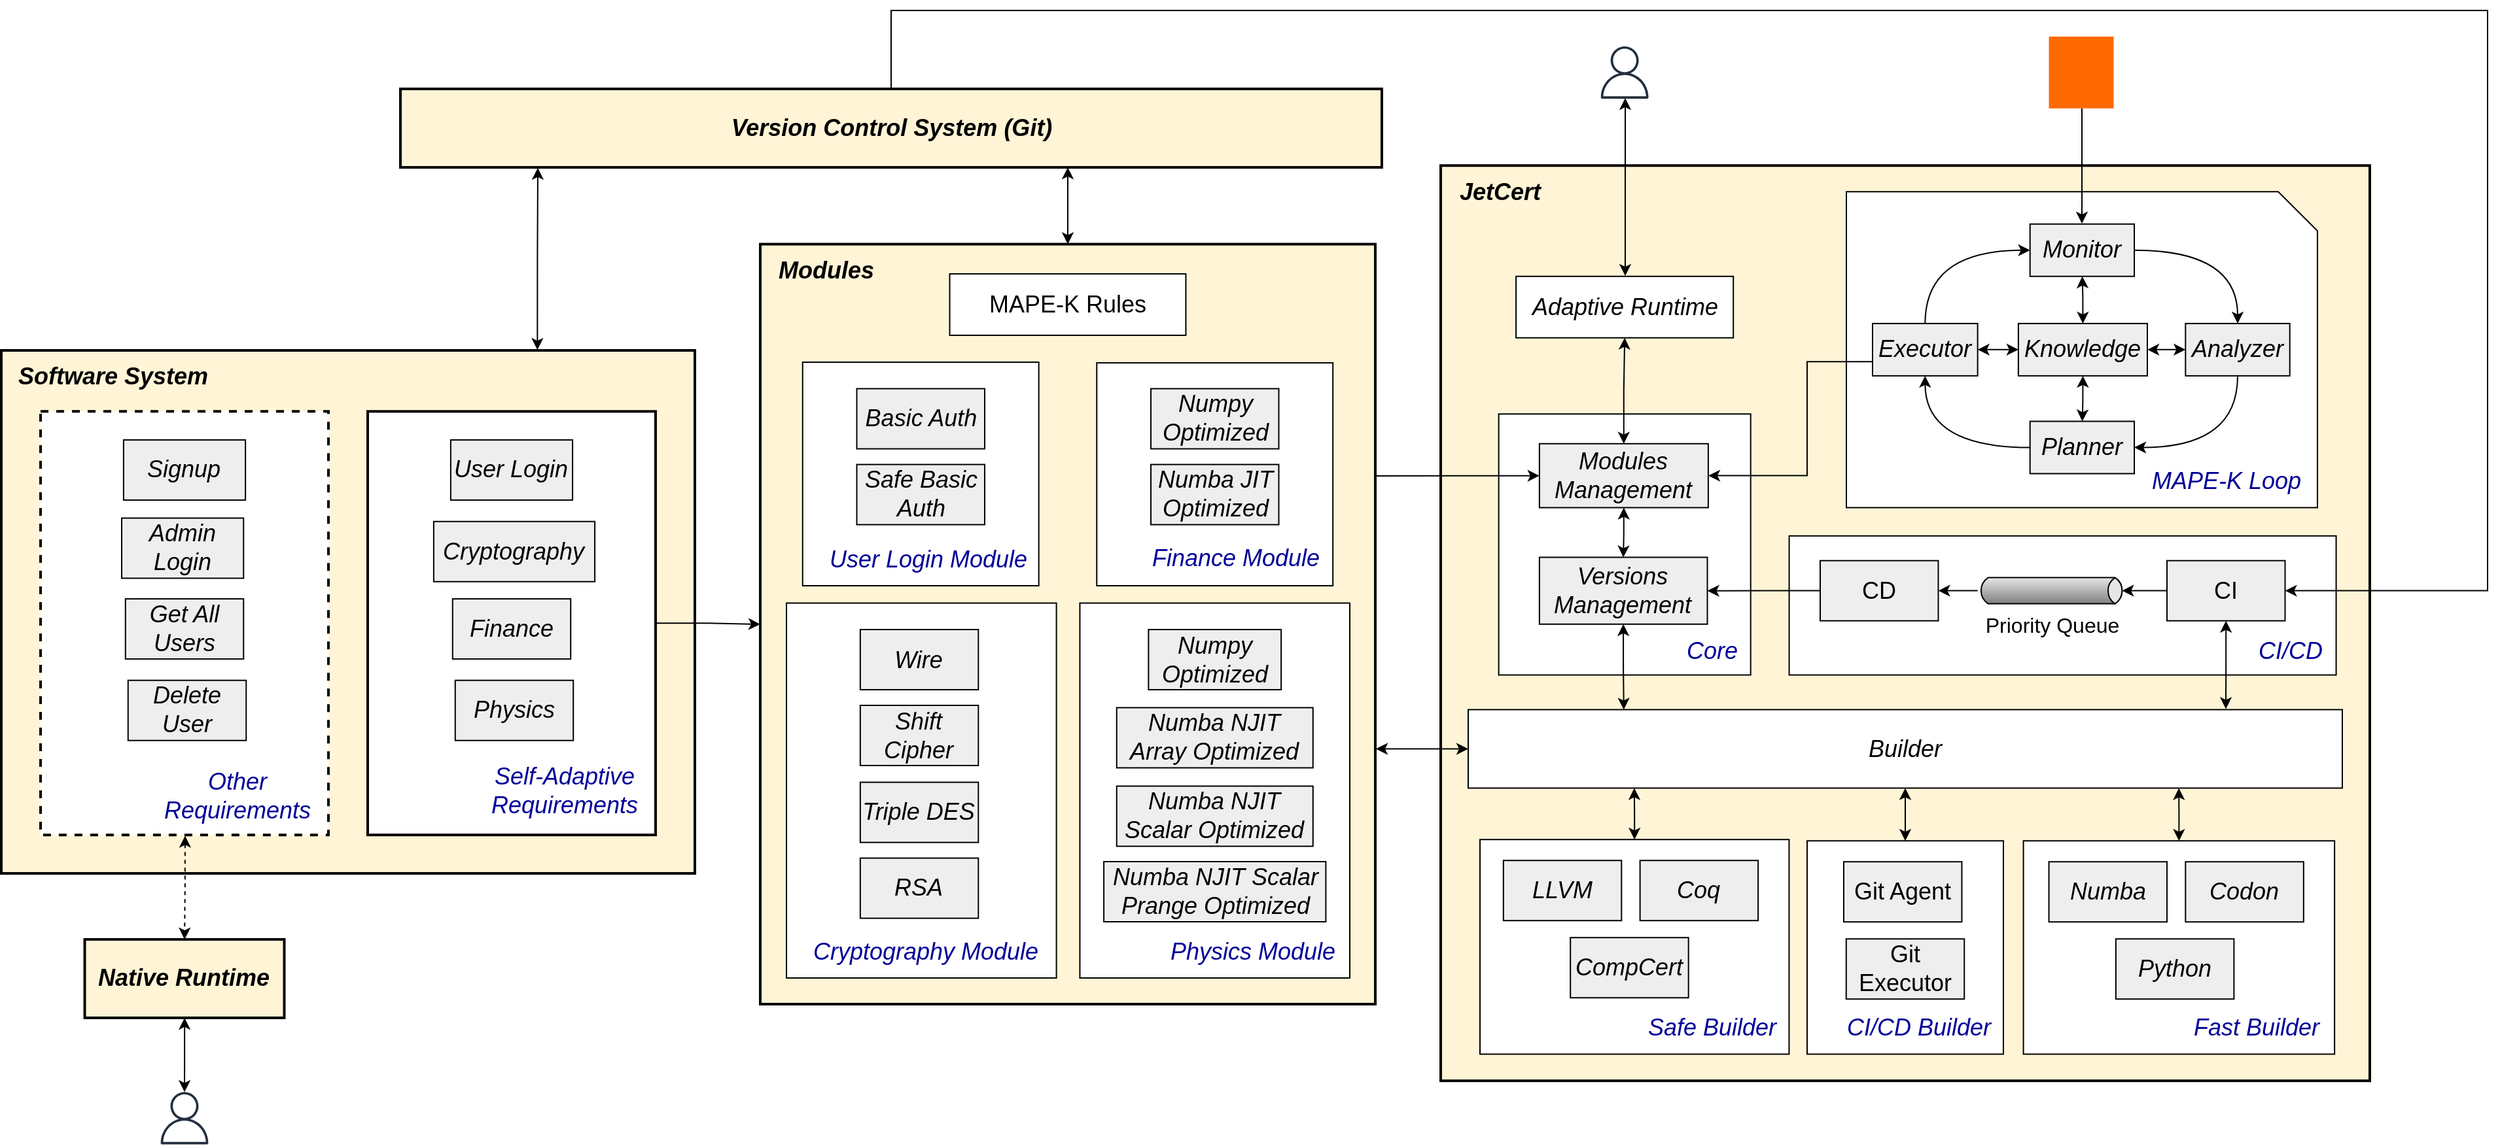 <mxfile version="26.1.1">
  <diagram name="Page-1" id="ZFVRr7OpjtKKJH29cP2N">
    <mxGraphModel dx="3139" dy="2335" grid="1" gridSize="10" guides="1" tooltips="1" connect="1" arrows="1" fold="1" page="1" pageScale="1" pageWidth="850" pageHeight="1100" math="0" shadow="0">
      <root>
        <mxCell id="0" />
        <mxCell id="1" parent="0" />
        <mxCell id="-ydNmQB9zM_-2W_fWb3f-100" style="edgeStyle=orthogonalEdgeStyle;rounded=0;orthogonalLoop=1;jettySize=auto;html=1;entryX=0.14;entryY=1.007;entryDx=0;entryDy=0;entryPerimeter=0;startArrow=classic;startFill=1;exitX=0.773;exitY=-0.001;exitDx=0;exitDy=0;exitPerimeter=0;" parent="1" source="7SUzxIseQcVDFoDJgZ21-4" target="-ydNmQB9zM_-2W_fWb3f-50" edge="1">
          <mxGeometry relative="1" as="geometry" />
        </mxCell>
        <mxCell id="7SUzxIseQcVDFoDJgZ21-4" value="" style="rounded=0;whiteSpace=wrap;html=1;strokeWidth=2;fillColor=#fff5d6;strokeColor=#000000;" parent="1" vertex="1">
          <mxGeometry x="-730" y="10" width="530" height="400" as="geometry" />
        </mxCell>
        <mxCell id="7SUzxIseQcVDFoDJgZ21-5" value="&lt;font style=&quot;font-size: 18px;&quot;&gt;&lt;b style=&quot;&quot;&gt;&lt;i style=&quot;&quot;&gt;Software System&lt;/i&gt;&lt;/b&gt;&lt;/font&gt;" style="text;html=1;align=center;verticalAlign=middle;resizable=0;points=[];autosize=1;strokeColor=none;fillColor=none;" parent="1" vertex="1">
          <mxGeometry x="-730" y="10.0" width="170" height="40" as="geometry" />
        </mxCell>
        <mxCell id="nUs16ag-8KY5u_Jwet5G-22" value="" style="rounded=0;whiteSpace=wrap;html=1;fillColor=#FFF5D6;strokeWidth=2;" parent="1" vertex="1">
          <mxGeometry x="-150" y="-71.25" width="470" height="581.25" as="geometry" />
        </mxCell>
        <mxCell id="nUs16ag-8KY5u_Jwet5G-24" value="&lt;font style=&quot;font-size: 18px;&quot;&gt;&lt;b style=&quot;&quot;&gt;&lt;i style=&quot;&quot;&gt;Modules&lt;/i&gt;&lt;/b&gt;&lt;/font&gt;" style="text;html=1;align=center;verticalAlign=middle;resizable=0;points=[];autosize=1;strokeColor=none;fillColor=none;" parent="1" vertex="1">
          <mxGeometry x="-150" y="-71.25" width="100" height="40" as="geometry" />
        </mxCell>
        <mxCell id="nUs16ag-8KY5u_Jwet5G-88" value="" style="rounded=0;whiteSpace=wrap;html=1;" parent="1" vertex="1">
          <mxGeometry x="107.15" y="19.52" width="180.46" height="170.48" as="geometry" />
        </mxCell>
        <mxCell id="nUs16ag-8KY5u_Jwet5G-89" value="&lt;i style=&quot;&quot;&gt;&lt;font style=&quot;font-size: 18px;&quot;&gt;Numpy Optimized&lt;/font&gt;&lt;/i&gt;" style="html=1;dropTarget=0;whiteSpace=wrap;fillColor=#EEEEEE;" parent="1" vertex="1">
          <mxGeometry x="148.51" y="39.27" width="97.74" height="46" as="geometry" />
        </mxCell>
        <mxCell id="nUs16ag-8KY5u_Jwet5G-90" value="&lt;i&gt;&lt;font style=&quot;font-size: 18px;&quot;&gt;Numba JIT Optimized&lt;/font&gt;&lt;/i&gt;" style="html=1;dropTarget=0;whiteSpace=wrap;fillColor=#EEEEEE;" parent="1" vertex="1">
          <mxGeometry x="148.51" y="97.27" width="97.74" height="46" as="geometry" />
        </mxCell>
        <mxCell id="nUs16ag-8KY5u_Jwet5G-91" value="&lt;font color=&quot;#000099&quot; style=&quot;font-size: 18px;&quot;&gt;&lt;i style=&quot;&quot;&gt;Finance Module&lt;/i&gt;&lt;/font&gt;" style="text;html=1;align=center;verticalAlign=middle;resizable=0;points=[];autosize=1;strokeColor=none;fillColor=none;" parent="1" vertex="1">
          <mxGeometry x="137.62" y="148.99" width="150" height="40" as="geometry" />
        </mxCell>
        <mxCell id="48fDKb3yu4CFOlkJPKU8-24" value="&lt;font style=&quot;font-size: 18px;&quot;&gt;MAPE-K Rules&lt;/font&gt;" style="rounded=0;whiteSpace=wrap;html=1;" parent="1" vertex="1">
          <mxGeometry x="-5.23" y="-48.54" width="180.46" height="47" as="geometry" />
        </mxCell>
        <mxCell id="NnZYRGLzejtgDi9ghLFj-72" style="edgeStyle=orthogonalEdgeStyle;rounded=0;orthogonalLoop=1;jettySize=auto;html=1;" parent="1" source="NnZYRGLzejtgDi9ghLFj-1" target="nUs16ag-8KY5u_Jwet5G-22" edge="1">
          <mxGeometry relative="1" as="geometry" />
        </mxCell>
        <mxCell id="NnZYRGLzejtgDi9ghLFj-1" value="" style="rounded=0;whiteSpace=wrap;html=1;strokeWidth=2;" parent="1" vertex="1">
          <mxGeometry x="-450" y="56.66" width="220" height="323.94" as="geometry" />
        </mxCell>
        <mxCell id="NnZYRGLzejtgDi9ghLFj-4" value="&lt;i&gt;&lt;font style=&quot;font-size: 18px;&quot;&gt;User Login&lt;/font&gt;&lt;/i&gt;" style="html=1;dropTarget=0;whiteSpace=wrap;fillColor=#EEEEEE;" parent="1" vertex="1">
          <mxGeometry x="-386.56" y="78.47" width="93.12" height="46" as="geometry" />
        </mxCell>
        <mxCell id="NnZYRGLzejtgDi9ghLFj-5" value="&lt;i&gt;&lt;font style=&quot;font-size: 18px;&quot;&gt;Cryptography&lt;/font&gt;&lt;/i&gt;" style="html=1;dropTarget=0;whiteSpace=wrap;fillColor=#EEEEEE;" parent="1" vertex="1">
          <mxGeometry x="-399.56" y="140.87" width="123.12" height="46" as="geometry" />
        </mxCell>
        <mxCell id="NnZYRGLzejtgDi9ghLFj-11" value="&lt;i style=&quot;&quot;&gt;&lt;font style=&quot;font-size: 18px;&quot;&gt;Finance&lt;/font&gt;&lt;/i&gt;" style="html=1;dropTarget=0;whiteSpace=wrap;fillColor=#EEEEEE;" parent="1" vertex="1">
          <mxGeometry x="-385.12" y="200.03" width="90.24" height="46" as="geometry" />
        </mxCell>
        <mxCell id="NnZYRGLzejtgDi9ghLFj-12" value="&lt;i&gt;&lt;font style=&quot;font-size: 18px;&quot;&gt;Physics&lt;/font&gt;&lt;/i&gt;" style="html=1;dropTarget=0;whiteSpace=wrap;fillColor=#EEEEEE;" parent="1" vertex="1">
          <mxGeometry x="-383.12" y="262.35" width="90.24" height="46" as="geometry" />
        </mxCell>
        <mxCell id="NnZYRGLzejtgDi9ghLFj-35" value="&lt;font style=&quot;font-size: 18px;&quot;&gt;&lt;font color=&quot;#000099&quot;&gt;&lt;i style=&quot;&quot;&gt;Self-Adaptive&lt;/i&gt;&lt;/font&gt;&lt;/font&gt;&lt;div&gt;&lt;font style=&quot;font-size: 18px;&quot;&gt;&lt;font color=&quot;#000099&quot;&gt;&lt;i style=&quot;&quot;&gt;Requirements&lt;/i&gt;&lt;/font&gt;&lt;/font&gt;&lt;/div&gt;" style="text;html=1;align=center;verticalAlign=middle;resizable=0;points=[];autosize=1;strokeColor=none;fillColor=none;" parent="1" vertex="1">
          <mxGeometry x="-370" y="317.35" width="140" height="60" as="geometry" />
        </mxCell>
        <mxCell id="K5gOMNAxIlGWHmhBvM_P-454" style="edgeStyle=orthogonalEdgeStyle;rounded=0;orthogonalLoop=1;jettySize=auto;html=1;dashed=1;startArrow=classic;startFill=1;exitX=0.502;exitY=1.002;exitDx=0;exitDy=0;exitPerimeter=0;" parent="1" source="Wt7y5feLrQI746FMTBYX-1" target="K5gOMNAxIlGWHmhBvM_P-452" edge="1">
          <mxGeometry relative="1" as="geometry">
            <mxPoint x="-630" y="380.04" as="sourcePoint" />
          </mxGeometry>
        </mxCell>
        <mxCell id="NnZYRGLzejtgDi9ghLFj-61" value="" style="rounded=0;whiteSpace=wrap;html=1;" parent="1" vertex="1">
          <mxGeometry x="-129.99" y="203.25" width="206.3" height="286.75" as="geometry" />
        </mxCell>
        <mxCell id="NnZYRGLzejtgDi9ghLFj-62" value="&lt;i&gt;&lt;font style=&quot;font-size: 18px;&quot;&gt;Wire&lt;/font&gt;&lt;/i&gt;" style="html=1;dropTarget=0;whiteSpace=wrap;fillColor=#EEEEEE;" parent="1" vertex="1">
          <mxGeometry x="-73.58" y="223.5" width="90.24" height="46" as="geometry" />
        </mxCell>
        <mxCell id="NnZYRGLzejtgDi9ghLFj-63" value="&lt;i&gt;&lt;font style=&quot;font-size: 18px;&quot;&gt;Shift Cipher&lt;/font&gt;&lt;/i&gt;" style="html=1;dropTarget=0;whiteSpace=wrap;fillColor=#EEEEEE;" parent="1" vertex="1">
          <mxGeometry x="-73.58" y="281.5" width="90.24" height="46" as="geometry" />
        </mxCell>
        <mxCell id="NnZYRGLzejtgDi9ghLFj-64" value="&lt;font color=&quot;#000099&quot; style=&quot;font-size: 18px;&quot;&gt;&lt;i style=&quot;&quot;&gt;Cryptography Module&lt;/i&gt;&lt;/font&gt;" style="text;html=1;align=center;verticalAlign=middle;resizable=0;points=[];autosize=1;strokeColor=none;fillColor=none;" parent="1" vertex="1">
          <mxGeometry x="-123.69" y="450.0" width="200" height="40" as="geometry" />
        </mxCell>
        <mxCell id="NnZYRGLzejtgDi9ghLFj-65" value="&lt;i&gt;&lt;font style=&quot;font-size: 18px;&quot;&gt;Triple DES&lt;/font&gt;&lt;/i&gt;" style="html=1;dropTarget=0;whiteSpace=wrap;fillColor=#EEEEEE;" parent="1" vertex="1">
          <mxGeometry x="-73.58" y="340.31" width="90.24" height="46" as="geometry" />
        </mxCell>
        <mxCell id="NnZYRGLzejtgDi9ghLFj-66" value="&lt;i&gt;&lt;font style=&quot;font-size: 18px;&quot;&gt;RSA&lt;/font&gt;&lt;/i&gt;" style="html=1;dropTarget=0;whiteSpace=wrap;fillColor=#EEEEEE;" parent="1" vertex="1">
          <mxGeometry x="-73.58" y="398.31" width="90.24" height="46" as="geometry" />
        </mxCell>
        <mxCell id="NnZYRGLzejtgDi9ghLFj-67" value="" style="rounded=0;whiteSpace=wrap;html=1;" parent="1" vertex="1">
          <mxGeometry x="-117.62" y="19.02" width="180.46" height="170.98" as="geometry" />
        </mxCell>
        <mxCell id="NnZYRGLzejtgDi9ghLFj-68" value="&lt;i style=&quot;&quot;&gt;&lt;font style=&quot;font-size: 18px;&quot;&gt;Basic Auth&lt;/font&gt;&lt;/i&gt;" style="html=1;dropTarget=0;whiteSpace=wrap;fillColor=#EEEEEE;" parent="1" vertex="1">
          <mxGeometry x="-76.24" y="39.27" width="97.73" height="46" as="geometry" />
        </mxCell>
        <mxCell id="NnZYRGLzejtgDi9ghLFj-69" value="&lt;i&gt;&lt;font style=&quot;font-size: 18px;&quot;&gt;Safe Basic Auth&lt;/font&gt;&lt;/i&gt;" style="html=1;dropTarget=0;whiteSpace=wrap;fillColor=#EEEEEE;" parent="1" vertex="1">
          <mxGeometry x="-76.24" y="97.27" width="97.73" height="46" as="geometry" />
        </mxCell>
        <mxCell id="NnZYRGLzejtgDi9ghLFj-70" value="&lt;font style=&quot;font-size: 18px;&quot; color=&quot;#000099&quot;&gt;&lt;i style=&quot;&quot;&gt;User Login Module&lt;/i&gt;&lt;/font&gt;" style="text;html=1;align=center;verticalAlign=middle;resizable=0;points=[];autosize=1;strokeColor=none;fillColor=none;" parent="1" vertex="1">
          <mxGeometry x="-107.15" y="150.0" width="170" height="40" as="geometry" />
        </mxCell>
        <mxCell id="K5gOMNAxIlGWHmhBvM_P-450" value="" style="sketch=0;outlineConnect=0;fontColor=#232F3E;gradientColor=none;fillColor=#232F3D;strokeColor=none;dashed=0;verticalLabelPosition=bottom;verticalAlign=top;align=center;html=1;fontSize=12;fontStyle=0;aspect=fixed;pointerEvents=1;shape=mxgraph.aws4.user;" parent="1" vertex="1">
          <mxGeometry x="-610" y="577.19" width="40" height="40" as="geometry" />
        </mxCell>
        <mxCell id="K5gOMNAxIlGWHmhBvM_P-451" value="" style="edgeStyle=orthogonalEdgeStyle;rounded=0;orthogonalLoop=1;jettySize=auto;html=1;startArrow=classic;startFill=1;" parent="1" source="K5gOMNAxIlGWHmhBvM_P-452" target="K5gOMNAxIlGWHmhBvM_P-450" edge="1">
          <mxGeometry relative="1" as="geometry" />
        </mxCell>
        <mxCell id="K5gOMNAxIlGWHmhBvM_P-452" value="" style="rounded=0;whiteSpace=wrap;html=1;fillColor=#FFF5D6;strokeWidth=2;" parent="1" vertex="1">
          <mxGeometry x="-666.25" y="460.48" width="152.5" height="60" as="geometry" />
        </mxCell>
        <mxCell id="K5gOMNAxIlGWHmhBvM_P-453" value="&lt;font style=&quot;font-size: 18px;&quot;&gt;&lt;b style=&quot;&quot;&gt;&lt;i style=&quot;&quot;&gt;Native Runtime&lt;/i&gt;&lt;/b&gt;&lt;/font&gt;" style="text;html=1;align=center;verticalAlign=middle;resizable=0;points=[];autosize=1;strokeColor=none;fillColor=none;" parent="1" vertex="1">
          <mxGeometry x="-666.25" y="470.48" width="150" height="40" as="geometry" />
        </mxCell>
        <mxCell id="K5gOMNAxIlGWHmhBvM_P-460" value="" style="points=[];aspect=fixed;html=1;align=center;shadow=0;dashed=0;fillColor=#FF6A00;strokeColor=none;shape=mxgraph.alibaba_cloud.isoc_iot_security_operations_center;" parent="1" vertex="1">
          <mxGeometry x="834.77" y="-230.0" width="49.5" height="54.9" as="geometry" />
        </mxCell>
        <mxCell id="-ydNmQB9zM_-2W_fWb3f-50" value="" style="rounded=0;whiteSpace=wrap;html=1;fillColor=#FFF5D6;strokeWidth=2;" parent="1" vertex="1">
          <mxGeometry x="-425" y="-190" width="750" height="60" as="geometry" />
        </mxCell>
        <mxCell id="-ydNmQB9zM_-2W_fWb3f-51" value="&lt;font style=&quot;font-size: 18px;&quot;&gt;&lt;b style=&quot;&quot;&gt;&lt;i style=&quot;&quot;&gt;Version Control System (Git)&lt;/i&gt;&lt;/b&gt;&lt;/font&gt;" style="text;html=1;align=center;verticalAlign=middle;resizable=0;points=[];autosize=1;strokeColor=none;fillColor=none;" parent="1" vertex="1">
          <mxGeometry x="-185" y="-180" width="270" height="40" as="geometry" />
        </mxCell>
        <mxCell id="-ydNmQB9zM_-2W_fWb3f-63" value="" style="sketch=0;outlineConnect=0;fontColor=#232F3E;gradientColor=none;fillColor=#232F3D;strokeColor=none;dashed=0;verticalLabelPosition=bottom;verticalAlign=top;align=center;html=1;fontSize=12;fontStyle=0;aspect=fixed;pointerEvents=1;shape=mxgraph.aws4.user;" parent="1" vertex="1">
          <mxGeometry x="490.59" y="-222.55" width="40" height="40" as="geometry" />
        </mxCell>
        <mxCell id="-ydNmQB9zM_-2W_fWb3f-98" style="edgeStyle=orthogonalEdgeStyle;rounded=0;orthogonalLoop=1;jettySize=auto;html=1;entryX=0.68;entryY=1;entryDx=0;entryDy=0;entryPerimeter=0;startArrow=classic;startFill=1;" parent="1" source="nUs16ag-8KY5u_Jwet5G-22" target="-ydNmQB9zM_-2W_fWb3f-50" edge="1">
          <mxGeometry relative="1" as="geometry" />
        </mxCell>
        <mxCell id="Wt7y5feLrQI746FMTBYX-1" value="" style="rounded=0;whiteSpace=wrap;html=1;strokeWidth=2;dashed=1;" vertex="1" parent="1">
          <mxGeometry x="-700" y="56.66" width="220" height="323.94" as="geometry" />
        </mxCell>
        <mxCell id="Wt7y5feLrQI746FMTBYX-2" value="&lt;i&gt;&lt;font style=&quot;font-size: 18px;&quot;&gt;Signup&lt;/font&gt;&lt;/i&gt;" style="html=1;dropTarget=0;whiteSpace=wrap;fillColor=#EEEEEE;" vertex="1" parent="1">
          <mxGeometry x="-636.56" y="78.47" width="93.12" height="46" as="geometry" />
        </mxCell>
        <mxCell id="Wt7y5feLrQI746FMTBYX-4" value="&lt;i&gt;&lt;font style=&quot;font-size: 18px;&quot;&gt;Get All Users&lt;/font&gt;&lt;/i&gt;" style="html=1;dropTarget=0;whiteSpace=wrap;fillColor=#EEEEEE;" vertex="1" parent="1">
          <mxGeometry x="-635.12" y="200.03" width="90.24" height="46" as="geometry" />
        </mxCell>
        <mxCell id="Wt7y5feLrQI746FMTBYX-5" value="&lt;i&gt;&lt;font style=&quot;font-size: 18px;&quot;&gt;Delete User&lt;/font&gt;&lt;/i&gt;" style="html=1;dropTarget=0;whiteSpace=wrap;fillColor=#EEEEEE;" vertex="1" parent="1">
          <mxGeometry x="-633.12" y="262.35" width="90.24" height="46" as="geometry" />
        </mxCell>
        <mxCell id="Wt7y5feLrQI746FMTBYX-7" value="&lt;i&gt;&lt;font style=&quot;font-size: 18px;&quot;&gt;Admin Login&lt;/font&gt;&lt;/i&gt;" style="html=1;dropTarget=0;whiteSpace=wrap;fillColor=#EEEEEE;" vertex="1" parent="1">
          <mxGeometry x="-638" y="138.25" width="93.12" height="46" as="geometry" />
        </mxCell>
        <mxCell id="Wt7y5feLrQI746FMTBYX-8" value="&lt;font style=&quot;font-size: 18px;&quot;&gt;&lt;font color=&quot;#000099&quot;&gt;&lt;i style=&quot;&quot;&gt;Other&lt;/i&gt;&lt;/font&gt;&lt;/font&gt;&lt;div&gt;&lt;font style=&quot;font-size: 18px;&quot;&gt;&lt;font color=&quot;#000099&quot;&gt;&lt;i style=&quot;&quot;&gt;Requirements&lt;/i&gt;&lt;/font&gt;&lt;/font&gt;&lt;/div&gt;" style="text;html=1;align=center;verticalAlign=middle;resizable=0;points=[];autosize=1;strokeColor=none;fillColor=none;" vertex="1" parent="1">
          <mxGeometry x="-620" y="320.6" width="140" height="60" as="geometry" />
        </mxCell>
        <mxCell id="Wt7y5feLrQI746FMTBYX-11" value="" style="rounded=0;whiteSpace=wrap;html=1;" vertex="1" parent="1">
          <mxGeometry x="94.23" y="203.25" width="206.3" height="286.75" as="geometry" />
        </mxCell>
        <mxCell id="Wt7y5feLrQI746FMTBYX-12" value="&lt;span style=&quot;font-size: 18px;&quot;&gt;&lt;i&gt;Numpy Optimized&lt;/i&gt;&lt;/span&gt;" style="html=1;dropTarget=0;whiteSpace=wrap;fillColor=#EEEEEE;" vertex="1" parent="1">
          <mxGeometry x="146.69" y="223.5" width="101.38" height="46" as="geometry" />
        </mxCell>
        <mxCell id="Wt7y5feLrQI746FMTBYX-13" value="&lt;span style=&quot;font-size: 18px;&quot;&gt;&lt;i&gt;Numba NJIT Array Optimized&lt;/i&gt;&lt;/span&gt;" style="html=1;dropTarget=0;whiteSpace=wrap;fillColor=#EEEEEE;" vertex="1" parent="1">
          <mxGeometry x="122.38" y="283.25" width="150" height="46" as="geometry" />
        </mxCell>
        <mxCell id="Wt7y5feLrQI746FMTBYX-14" value="&lt;font color=&quot;#000099&quot;&gt;&lt;span style=&quot;font-size: 18px;&quot;&gt;&lt;i&gt;Physics Module&lt;/i&gt;&lt;/span&gt;&lt;/font&gt;" style="text;html=1;align=center;verticalAlign=middle;resizable=0;points=[];autosize=1;strokeColor=none;fillColor=none;" vertex="1" parent="1">
          <mxGeometry x="150.53" y="450" width="150" height="40" as="geometry" />
        </mxCell>
        <mxCell id="Wt7y5feLrQI746FMTBYX-17" value="&lt;i style=&quot;font-size: 18px;&quot;&gt;Numba NJIT Scalar Optimized&lt;/i&gt;" style="html=1;dropTarget=0;whiteSpace=wrap;fillColor=#EEEEEE;" vertex="1" parent="1">
          <mxGeometry x="122.38" y="343.25" width="150" height="46" as="geometry" />
        </mxCell>
        <mxCell id="Wt7y5feLrQI746FMTBYX-18" value="&lt;i style=&quot;font-size: 18px;&quot;&gt;Numba NJIT Scalar Prange Optimized&lt;/i&gt;" style="html=1;dropTarget=0;whiteSpace=wrap;fillColor=#EEEEEE;" vertex="1" parent="1">
          <mxGeometry x="112.56" y="401" width="169.64" height="46" as="geometry" />
        </mxCell>
        <mxCell id="Wt7y5feLrQI746FMTBYX-20" value="" style="rounded=0;whiteSpace=wrap;html=1;fillColor=#FFF5D6;strokeWidth=2;" vertex="1" parent="1">
          <mxGeometry x="370" y="-131.37" width="710" height="700" as="geometry" />
        </mxCell>
        <mxCell id="Wt7y5feLrQI746FMTBYX-21" value="&lt;font style=&quot;font-size: 18px;&quot;&gt;&lt;b style=&quot;&quot;&gt;&lt;i style=&quot;&quot;&gt;JetCert&lt;/i&gt;&lt;/b&gt;&lt;/font&gt;" style="text;html=1;align=center;verticalAlign=middle;resizable=0;points=[];autosize=1;strokeColor=none;fillColor=none;" vertex="1" parent="1">
          <mxGeometry x="370" y="-131.37" width="90" height="40" as="geometry" />
        </mxCell>
        <mxCell id="Wt7y5feLrQI746FMTBYX-22" value="" style="rounded=0;whiteSpace=wrap;html=1;" vertex="1" parent="1">
          <mxGeometry x="414.33" y="58.63" width="192.52" height="199.62" as="geometry" />
        </mxCell>
        <mxCell id="Wt7y5feLrQI746FMTBYX-23" value="&lt;font color=&quot;#000099&quot; style=&quot;font-size: 18px;&quot;&gt;&lt;i style=&quot;&quot;&gt;Core&lt;/i&gt;&lt;/font&gt;" style="text;html=1;align=center;verticalAlign=middle;resizable=0;points=[];autosize=1;strokeColor=none;fillColor=none;" vertex="1" parent="1">
          <mxGeometry x="546.85" y="219.87" width="60" height="40" as="geometry" />
        </mxCell>
        <mxCell id="Wt7y5feLrQI746FMTBYX-24" value="" style="shape=card;whiteSpace=wrap;html=1;direction=south;" vertex="1" parent="1">
          <mxGeometry x="680" y="-111.37" width="360" height="241.62" as="geometry" />
        </mxCell>
        <mxCell id="Wt7y5feLrQI746FMTBYX-25" value="&lt;font color=&quot;#000099&quot; style=&quot;font-size: 18px;&quot;&gt;&lt;i style=&quot;&quot;&gt;MAPE-K Loop&lt;/i&gt;&lt;/font&gt;" style="text;html=1;align=center;verticalAlign=middle;resizable=0;points=[];autosize=1;strokeColor=none;fillColor=none;" vertex="1" parent="1">
          <mxGeometry x="900" y="90.25" width="140" height="40" as="geometry" />
        </mxCell>
        <mxCell id="Wt7y5feLrQI746FMTBYX-26" value="&lt;i&gt;&lt;font style=&quot;font-size: 18px;&quot;&gt;Adaptive Runtime&lt;/font&gt;&lt;/i&gt;" style="rounded=0;whiteSpace=wrap;html=1;" vertex="1" parent="1">
          <mxGeometry x="427.56" y="-46.63" width="166.06" height="47" as="geometry" />
        </mxCell>
        <mxCell id="Wt7y5feLrQI746FMTBYX-27" style="edgeStyle=orthogonalEdgeStyle;rounded=0;orthogonalLoop=1;jettySize=auto;html=1;entryX=0.5;entryY=1;entryDx=0;entryDy=0;startArrow=classic;startFill=1;" edge="1" parent="1" source="Wt7y5feLrQI746FMTBYX-29" target="Wt7y5feLrQI746FMTBYX-26">
          <mxGeometry relative="1" as="geometry" />
        </mxCell>
        <mxCell id="Wt7y5feLrQI746FMTBYX-28" value="" style="edgeStyle=orthogonalEdgeStyle;rounded=0;orthogonalLoop=1;jettySize=auto;html=1;startArrow=classic;startFill=1;" edge="1" parent="1" source="Wt7y5feLrQI746FMTBYX-29" target="Wt7y5feLrQI746FMTBYX-40">
          <mxGeometry relative="1" as="geometry" />
        </mxCell>
        <mxCell id="Wt7y5feLrQI746FMTBYX-29" value="&lt;div&gt;&lt;i&gt;&lt;font style=&quot;font-size: 18px;&quot;&gt;Modules&lt;/font&gt;&lt;/i&gt;&lt;/div&gt;&lt;div&gt;&lt;i&gt;&lt;font style=&quot;font-size: 18px;&quot;&gt;Management&lt;/font&gt;&lt;/i&gt;&lt;/div&gt;" style="html=1;dropTarget=0;whiteSpace=wrap;fillColor=#EEEEEE;" vertex="1" parent="1">
          <mxGeometry x="445.43" y="81.37" width="129.02" height="48.88" as="geometry" />
        </mxCell>
        <mxCell id="Wt7y5feLrQI746FMTBYX-30" value="" style="rounded=0;whiteSpace=wrap;html=1;" vertex="1" parent="1">
          <mxGeometry x="400" y="384.11" width="236.22" height="164.14" as="geometry" />
        </mxCell>
        <mxCell id="Wt7y5feLrQI746FMTBYX-31" value="&lt;font color=&quot;#000099&quot; style=&quot;font-size: 18px;&quot;&gt;&lt;i style=&quot;&quot;&gt;Safe Builder&lt;/i&gt;&lt;/font&gt;" style="text;html=1;align=center;verticalAlign=middle;resizable=0;points=[];autosize=1;strokeColor=none;fillColor=none;" vertex="1" parent="1">
          <mxGeometry x="516.85" y="508.25" width="120" height="40" as="geometry" />
        </mxCell>
        <mxCell id="Wt7y5feLrQI746FMTBYX-32" value="&lt;i&gt;&lt;font style=&quot;font-size: 18px;&quot;&gt;LLVM&lt;/font&gt;&lt;/i&gt;" style="html=1;dropTarget=0;whiteSpace=wrap;fillColor=#EEEEEE;" vertex="1" parent="1">
          <mxGeometry x="417.92" y="400.11" width="90.24" height="46" as="geometry" />
        </mxCell>
        <mxCell id="Wt7y5feLrQI746FMTBYX-33" value="&lt;i&gt;&lt;font style=&quot;font-size: 18px;&quot;&gt;Coq&lt;/font&gt;&lt;/i&gt;" style="html=1;dropTarget=0;whiteSpace=wrap;fillColor=#EEEEEE;" vertex="1" parent="1">
          <mxGeometry x="522.32" y="400.11" width="90.24" height="46" as="geometry" />
        </mxCell>
        <mxCell id="Wt7y5feLrQI746FMTBYX-34" value="&lt;i style=&quot;&quot;&gt;&lt;font style=&quot;font-size: 18px;&quot;&gt;CompCert&lt;/font&gt;&lt;/i&gt;" style="html=1;dropTarget=0;whiteSpace=wrap;fillColor=#EEEEEE;" vertex="1" parent="1">
          <mxGeometry x="469.1" y="459.11" width="90.24" height="46" as="geometry" />
        </mxCell>
        <mxCell id="Wt7y5feLrQI746FMTBYX-35" value="" style="rounded=0;whiteSpace=wrap;html=1;" vertex="1" parent="1">
          <mxGeometry x="815.29" y="385.11" width="237.78" height="163.14" as="geometry" />
        </mxCell>
        <mxCell id="Wt7y5feLrQI746FMTBYX-36" value="&lt;font color=&quot;#000099&quot; style=&quot;font-size: 18px;&quot;&gt;&lt;i style=&quot;&quot;&gt;Fast Builder&lt;/i&gt;&lt;/font&gt;" style="text;html=1;align=center;verticalAlign=middle;resizable=0;points=[];autosize=1;strokeColor=none;fillColor=none;" vertex="1" parent="1">
          <mxGeometry x="933.07" y="508.25" width="120" height="40" as="geometry" />
        </mxCell>
        <mxCell id="Wt7y5feLrQI746FMTBYX-37" value="&lt;i&gt;&lt;font style=&quot;font-size: 18px;&quot;&gt;Numba&lt;/font&gt;&lt;/i&gt;" style="html=1;dropTarget=0;whiteSpace=wrap;fillColor=#EEEEEE;" vertex="1" parent="1">
          <mxGeometry x="834.77" y="401.11" width="90.24" height="46" as="geometry" />
        </mxCell>
        <mxCell id="Wt7y5feLrQI746FMTBYX-38" value="&lt;i&gt;&lt;font style=&quot;font-size: 18px;&quot;&gt;Codon&lt;/font&gt;&lt;/i&gt;" style="html=1;dropTarget=0;whiteSpace=wrap;fillColor=#EEEEEE;" vertex="1" parent="1">
          <mxGeometry x="939.17" y="401.11" width="90.24" height="46" as="geometry" />
        </mxCell>
        <mxCell id="Wt7y5feLrQI746FMTBYX-39" value="&lt;i style=&quot;&quot;&gt;&lt;font style=&quot;font-size: 18px;&quot;&gt;Python&lt;/font&gt;&lt;/i&gt;" style="html=1;dropTarget=0;whiteSpace=wrap;fillColor=#EEEEEE;" vertex="1" parent="1">
          <mxGeometry x="885.95" y="460.11" width="90.24" height="46" as="geometry" />
        </mxCell>
        <mxCell id="Wt7y5feLrQI746FMTBYX-40" value="&lt;i&gt;&lt;font style=&quot;font-size: 18px;&quot;&gt;Versions Management&lt;/font&gt;&lt;/i&gt;" style="html=1;dropTarget=0;whiteSpace=wrap;fillColor=#EEEEEE;" vertex="1" parent="1">
          <mxGeometry x="445.43" y="168.25" width="128.33" height="51.13" as="geometry" />
        </mxCell>
        <mxCell id="Wt7y5feLrQI746FMTBYX-41" value="" style="rounded=0;whiteSpace=wrap;html=1;" vertex="1" parent="1">
          <mxGeometry x="636.29" y="151.88" width="418" height="106.37" as="geometry" />
        </mxCell>
        <mxCell id="Wt7y5feLrQI746FMTBYX-42" value="&lt;font color=&quot;#000099&quot; style=&quot;font-size: 18px;&quot;&gt;&lt;i style=&quot;&quot;&gt;CI/CD&lt;/i&gt;&lt;/font&gt;" style="text;html=1;align=center;verticalAlign=middle;resizable=0;points=[];autosize=1;strokeColor=none;fillColor=none;" vertex="1" parent="1">
          <mxGeometry x="984.29" y="219.87" width="70" height="40" as="geometry" />
        </mxCell>
        <mxCell id="Wt7y5feLrQI746FMTBYX-43" value="" style="edgeStyle=orthogonalEdgeStyle;rounded=0;orthogonalLoop=1;jettySize=auto;html=1;entryX=1;entryY=0.5;entryDx=-2.7;entryDy=0;entryPerimeter=0;" edge="1" parent="1" source="Wt7y5feLrQI746FMTBYX-44" target="Wt7y5feLrQI746FMTBYX-46">
          <mxGeometry relative="1" as="geometry" />
        </mxCell>
        <mxCell id="Wt7y5feLrQI746FMTBYX-44" value="&lt;font style=&quot;font-size: 18px;&quot;&gt;CI&lt;/font&gt;" style="html=1;dropTarget=0;whiteSpace=wrap;fillColor=#EEEEEE;" vertex="1" parent="1">
          <mxGeometry x="925.01" y="170.81" width="90.24" height="46" as="geometry" />
        </mxCell>
        <mxCell id="Wt7y5feLrQI746FMTBYX-45" value="&lt;i&gt;&lt;font style=&quot;font-size: 18px;&quot;&gt;Builder&lt;/font&gt;&lt;/i&gt;" style="rounded=0;whiteSpace=wrap;html=1;" vertex="1" parent="1">
          <mxGeometry x="391" y="284.75" width="668" height="60" as="geometry" />
        </mxCell>
        <mxCell id="Wt7y5feLrQI746FMTBYX-46" value="&lt;font style=&quot;font-size: 16px;&quot;&gt;Priority Queue&lt;/font&gt;" style="strokeWidth=1;outlineConnect=0;dashed=0;align=center;html=1;fontSize=8;shape=mxgraph.eip.messageChannel;verticalLabelPosition=bottom;labelBackgroundColor=#ffffff;verticalAlign=top;" vertex="1" parent="1">
          <mxGeometry x="780.32" y="183.81" width="113" height="20" as="geometry" />
        </mxCell>
        <mxCell id="Wt7y5feLrQI746FMTBYX-47" value="" style="edgeStyle=orthogonalEdgeStyle;rounded=0;orthogonalLoop=1;jettySize=auto;html=1;" edge="1" parent="1" source="Wt7y5feLrQI746FMTBYX-49" target="Wt7y5feLrQI746FMTBYX-40">
          <mxGeometry relative="1" as="geometry" />
        </mxCell>
        <mxCell id="Wt7y5feLrQI746FMTBYX-48" value="" style="edgeStyle=orthogonalEdgeStyle;rounded=0;orthogonalLoop=1;jettySize=auto;html=1;endArrow=none;endFill=0;startArrow=classic;startFill=1;" edge="1" parent="1" source="Wt7y5feLrQI746FMTBYX-49" target="Wt7y5feLrQI746FMTBYX-46">
          <mxGeometry relative="1" as="geometry" />
        </mxCell>
        <mxCell id="Wt7y5feLrQI746FMTBYX-49" value="&lt;font style=&quot;font-size: 18px;&quot;&gt;CD&lt;/font&gt;" style="html=1;dropTarget=0;whiteSpace=wrap;fillColor=#EEEEEE;" vertex="1" parent="1">
          <mxGeometry x="660.0" y="170.81" width="90.24" height="46" as="geometry" />
        </mxCell>
        <mxCell id="Wt7y5feLrQI746FMTBYX-50" value="" style="rounded=0;whiteSpace=wrap;html=1;" vertex="1" parent="1">
          <mxGeometry x="650" y="385.11" width="150" height="163.14" as="geometry" />
        </mxCell>
        <mxCell id="Wt7y5feLrQI746FMTBYX-51" value="&lt;font style=&quot;font-size: 18px;&quot; color=&quot;#000099&quot;&gt;&lt;i style=&quot;&quot;&gt;CI/CD Builder&lt;/i&gt;&lt;/font&gt;" style="text;html=1;align=center;verticalAlign=middle;resizable=0;points=[];autosize=1;strokeColor=none;fillColor=none;" vertex="1" parent="1">
          <mxGeometry x="670" y="508.25" width="130" height="40" as="geometry" />
        </mxCell>
        <mxCell id="Wt7y5feLrQI746FMTBYX-52" value="&lt;font style=&quot;font-size: 18px;&quot;&gt;Git Agent&lt;/font&gt;" style="html=1;dropTarget=0;whiteSpace=wrap;fillColor=#EEEEEE;" vertex="1" parent="1">
          <mxGeometry x="677.98" y="401.11" width="90.24" height="46" as="geometry" />
        </mxCell>
        <mxCell id="Wt7y5feLrQI746FMTBYX-53" value="&lt;font style=&quot;font-size: 18px;&quot;&gt;Git Executor&lt;/font&gt;" style="html=1;dropTarget=0;whiteSpace=wrap;fillColor=#EEEEEE;" vertex="1" parent="1">
          <mxGeometry x="679.88" y="460.11" width="90.24" height="46" as="geometry" />
        </mxCell>
        <mxCell id="Wt7y5feLrQI746FMTBYX-54" style="edgeStyle=orthogonalEdgeStyle;rounded=0;orthogonalLoop=1;jettySize=auto;html=1;entryX=0.5;entryY=1;entryDx=0;entryDy=0;startArrow=classic;startFill=1;" edge="1" parent="1" source="Wt7y5feLrQI746FMTBYX-50" target="Wt7y5feLrQI746FMTBYX-45">
          <mxGeometry relative="1" as="geometry" />
        </mxCell>
        <mxCell id="Wt7y5feLrQI746FMTBYX-55" style="edgeStyle=orthogonalEdgeStyle;rounded=0;orthogonalLoop=1;jettySize=auto;html=1;entryX=0.178;entryY=0;entryDx=0;entryDy=0;entryPerimeter=0;startArrow=classic;startFill=1;" edge="1" parent="1" source="Wt7y5feLrQI746FMTBYX-40" target="Wt7y5feLrQI746FMTBYX-45">
          <mxGeometry relative="1" as="geometry" />
        </mxCell>
        <mxCell id="Wt7y5feLrQI746FMTBYX-56" style="edgeStyle=orthogonalEdgeStyle;rounded=0;orthogonalLoop=1;jettySize=auto;html=1;startArrow=classic;startFill=1;" edge="1" parent="1" source="Wt7y5feLrQI746FMTBYX-44">
          <mxGeometry relative="1" as="geometry">
            <mxPoint x="970" y="284.25" as="targetPoint" />
          </mxGeometry>
        </mxCell>
        <mxCell id="Wt7y5feLrQI746FMTBYX-57" value="" style="edgeStyle=orthogonalEdgeStyle;rounded=0;orthogonalLoop=1;jettySize=auto;html=1;startArrow=classic;startFill=1;" edge="1" parent="1" source="Wt7y5feLrQI746FMTBYX-61" target="Wt7y5feLrQI746FMTBYX-63">
          <mxGeometry relative="1" as="geometry" />
        </mxCell>
        <mxCell id="Wt7y5feLrQI746FMTBYX-58" value="" style="edgeStyle=orthogonalEdgeStyle;rounded=0;orthogonalLoop=1;jettySize=auto;html=1;startArrow=classic;startFill=1;" edge="1" parent="1" source="Wt7y5feLrQI746FMTBYX-61" target="Wt7y5feLrQI746FMTBYX-66">
          <mxGeometry relative="1" as="geometry" />
        </mxCell>
        <mxCell id="Wt7y5feLrQI746FMTBYX-59" value="" style="edgeStyle=orthogonalEdgeStyle;rounded=0;orthogonalLoop=1;jettySize=auto;html=1;startArrow=classic;startFill=1;" edge="1" parent="1" source="Wt7y5feLrQI746FMTBYX-61" target="Wt7y5feLrQI746FMTBYX-68">
          <mxGeometry relative="1" as="geometry" />
        </mxCell>
        <mxCell id="Wt7y5feLrQI746FMTBYX-60" value="" style="edgeStyle=orthogonalEdgeStyle;rounded=0;orthogonalLoop=1;jettySize=auto;html=1;startArrow=classic;startFill=1;" edge="1" parent="1" source="Wt7y5feLrQI746FMTBYX-61" target="Wt7y5feLrQI746FMTBYX-70">
          <mxGeometry relative="1" as="geometry" />
        </mxCell>
        <mxCell id="Wt7y5feLrQI746FMTBYX-61" value="&lt;i&gt;&lt;font style=&quot;font-size: 18px;&quot;&gt;Knowledge&lt;/font&gt;&lt;/i&gt;" style="html=1;dropTarget=0;whiteSpace=wrap;fillColor=#EEEEEE;" vertex="1" parent="1">
          <mxGeometry x="811.44" y="-10.56" width="98.56" height="40" as="geometry" />
        </mxCell>
        <mxCell id="Wt7y5feLrQI746FMTBYX-62" style="edgeStyle=orthogonalEdgeStyle;rounded=0;orthogonalLoop=1;jettySize=auto;html=1;entryX=1;entryY=0.5;entryDx=0;entryDy=0;exitX=0.5;exitY=1;exitDx=0;exitDy=0;curved=1;" edge="1" parent="1" source="Wt7y5feLrQI746FMTBYX-63" target="Wt7y5feLrQI746FMTBYX-70">
          <mxGeometry relative="1" as="geometry" />
        </mxCell>
        <mxCell id="Wt7y5feLrQI746FMTBYX-63" value="&lt;i&gt;&lt;font style=&quot;font-size: 18px;&quot;&gt;Analyzer&lt;/font&gt;&lt;/i&gt;" style="html=1;dropTarget=0;whiteSpace=wrap;fillColor=#EEEEEE;" vertex="1" parent="1">
          <mxGeometry x="939.17" y="-10.56" width="79.68" height="40" as="geometry" />
        </mxCell>
        <mxCell id="Wt7y5feLrQI746FMTBYX-64" style="edgeStyle=orthogonalEdgeStyle;rounded=0;orthogonalLoop=1;jettySize=auto;html=1;entryX=0;entryY=0.5;entryDx=0;entryDy=0;exitX=0.5;exitY=0;exitDx=0;exitDy=0;curved=1;" edge="1" parent="1" source="Wt7y5feLrQI746FMTBYX-66" target="Wt7y5feLrQI746FMTBYX-68">
          <mxGeometry relative="1" as="geometry" />
        </mxCell>
        <mxCell id="Wt7y5feLrQI746FMTBYX-65" style="edgeStyle=orthogonalEdgeStyle;rounded=0;orthogonalLoop=1;jettySize=auto;html=1;entryX=1;entryY=0.5;entryDx=0;entryDy=0;exitX=0;exitY=0.5;exitDx=0;exitDy=0;" edge="1" parent="1" source="Wt7y5feLrQI746FMTBYX-66" target="Wt7y5feLrQI746FMTBYX-29">
          <mxGeometry relative="1" as="geometry">
            <Array as="points">
              <mxPoint x="710" y="18.63" />
              <mxPoint x="650" y="18.63" />
              <mxPoint x="650" y="112.63" />
            </Array>
          </mxGeometry>
        </mxCell>
        <mxCell id="Wt7y5feLrQI746FMTBYX-66" value="&lt;i&gt;&lt;font style=&quot;font-size: 18px;&quot;&gt;Executor&lt;/font&gt;&lt;/i&gt;" style="html=1;dropTarget=0;whiteSpace=wrap;fillColor=#EEEEEE;" vertex="1" parent="1">
          <mxGeometry x="700" y="-10.56" width="80.32" height="40" as="geometry" />
        </mxCell>
        <mxCell id="Wt7y5feLrQI746FMTBYX-67" style="edgeStyle=orthogonalEdgeStyle;rounded=0;orthogonalLoop=1;jettySize=auto;html=1;entryX=0.5;entryY=0;entryDx=0;entryDy=0;curved=1;" edge="1" parent="1" source="Wt7y5feLrQI746FMTBYX-68" target="Wt7y5feLrQI746FMTBYX-63">
          <mxGeometry relative="1" as="geometry" />
        </mxCell>
        <mxCell id="Wt7y5feLrQI746FMTBYX-68" value="&lt;i&gt;&lt;font style=&quot;font-size: 18px;&quot;&gt;Monitor&lt;/font&gt;&lt;/i&gt;" style="html=1;dropTarget=0;whiteSpace=wrap;fillColor=#EEEEEE;" vertex="1" parent="1">
          <mxGeometry x="820.35" y="-86.63" width="79.68" height="40" as="geometry" />
        </mxCell>
        <mxCell id="Wt7y5feLrQI746FMTBYX-69" style="edgeStyle=orthogonalEdgeStyle;rounded=0;orthogonalLoop=1;jettySize=auto;html=1;entryX=0.5;entryY=1;entryDx=0;entryDy=0;curved=1;" edge="1" parent="1" source="Wt7y5feLrQI746FMTBYX-70" target="Wt7y5feLrQI746FMTBYX-66">
          <mxGeometry relative="1" as="geometry" />
        </mxCell>
        <mxCell id="Wt7y5feLrQI746FMTBYX-70" value="&lt;i&gt;&lt;font style=&quot;font-size: 18px;&quot;&gt;Planner&lt;/font&gt;&lt;/i&gt;" style="html=1;dropTarget=0;whiteSpace=wrap;fillColor=#EEEEEE;" vertex="1" parent="1">
          <mxGeometry x="820.35" y="64.25" width="79.68" height="40" as="geometry" />
        </mxCell>
        <mxCell id="Wt7y5feLrQI746FMTBYX-71" style="edgeStyle=orthogonalEdgeStyle;rounded=0;orthogonalLoop=1;jettySize=auto;html=1;entryX=0.19;entryY=1;entryDx=0;entryDy=0;entryPerimeter=0;startArrow=classic;startFill=1;" edge="1" parent="1" source="Wt7y5feLrQI746FMTBYX-30" target="Wt7y5feLrQI746FMTBYX-45">
          <mxGeometry relative="1" as="geometry">
            <mxPoint x="510" y="348.63" as="targetPoint" />
          </mxGeometry>
        </mxCell>
        <mxCell id="Wt7y5feLrQI746FMTBYX-72" style="edgeStyle=orthogonalEdgeStyle;rounded=0;orthogonalLoop=1;jettySize=auto;html=1;entryX=0.813;entryY=1.001;entryDx=0;entryDy=0;entryPerimeter=0;startArrow=classic;startFill=1;" edge="1" parent="1" source="Wt7y5feLrQI746FMTBYX-35" target="Wt7y5feLrQI746FMTBYX-45">
          <mxGeometry relative="1" as="geometry" />
        </mxCell>
        <mxCell id="Wt7y5feLrQI746FMTBYX-73" style="edgeStyle=orthogonalEdgeStyle;rounded=0;orthogonalLoop=1;jettySize=auto;html=1;entryX=0.5;entryY=0;entryDx=0;entryDy=0;startArrow=classic;startFill=1;endArrow=none;endFill=0;exitX=1;exitY=0.5;exitDx=0;exitDy=0;" edge="1" parent="1" source="Wt7y5feLrQI746FMTBYX-44">
          <mxGeometry relative="1" as="geometry">
            <Array as="points">
              <mxPoint x="1170" y="194" />
              <mxPoint x="1170" y="-250" />
              <mxPoint x="-50" y="-250" />
            </Array>
            <mxPoint x="1120" y="190" as="sourcePoint" />
            <mxPoint x="-50" y="-190" as="targetPoint" />
          </mxGeometry>
        </mxCell>
        <mxCell id="Wt7y5feLrQI746FMTBYX-75" style="edgeStyle=orthogonalEdgeStyle;rounded=0;orthogonalLoop=1;jettySize=auto;html=1;entryX=0.5;entryY=0;entryDx=0;entryDy=0;" edge="1" parent="1">
          <mxGeometry relative="1" as="geometry">
            <mxPoint x="860" y="-175" as="sourcePoint" />
            <mxPoint x="860" y="-87" as="targetPoint" />
          </mxGeometry>
        </mxCell>
        <mxCell id="Wt7y5feLrQI746FMTBYX-79" style="edgeStyle=orthogonalEdgeStyle;rounded=0;orthogonalLoop=1;jettySize=auto;html=1;entryX=0.5;entryY=0;entryDx=0;entryDy=0;startArrow=classic;startFill=1;" edge="1" parent="1">
          <mxGeometry relative="1" as="geometry">
            <mxPoint x="511" y="-183" as="sourcePoint" />
            <mxPoint x="511" y="-47" as="targetPoint" />
          </mxGeometry>
        </mxCell>
        <mxCell id="Wt7y5feLrQI746FMTBYX-80" style="edgeStyle=orthogonalEdgeStyle;rounded=0;orthogonalLoop=1;jettySize=auto;html=1;entryX=1.001;entryY=0.664;entryDx=0;entryDy=0;entryPerimeter=0;startArrow=classic;startFill=1;" edge="1" parent="1" source="Wt7y5feLrQI746FMTBYX-45" target="nUs16ag-8KY5u_Jwet5G-22">
          <mxGeometry relative="1" as="geometry" />
        </mxCell>
        <mxCell id="Wt7y5feLrQI746FMTBYX-82" style="edgeStyle=orthogonalEdgeStyle;rounded=0;orthogonalLoop=1;jettySize=auto;html=1;entryX=1;entryY=0.305;entryDx=0;entryDy=0;entryPerimeter=0;endArrow=none;startFill=1;startArrow=classic;" edge="1" parent="1" source="Wt7y5feLrQI746FMTBYX-29" target="nUs16ag-8KY5u_Jwet5G-22">
          <mxGeometry relative="1" as="geometry" />
        </mxCell>
      </root>
    </mxGraphModel>
  </diagram>
</mxfile>
